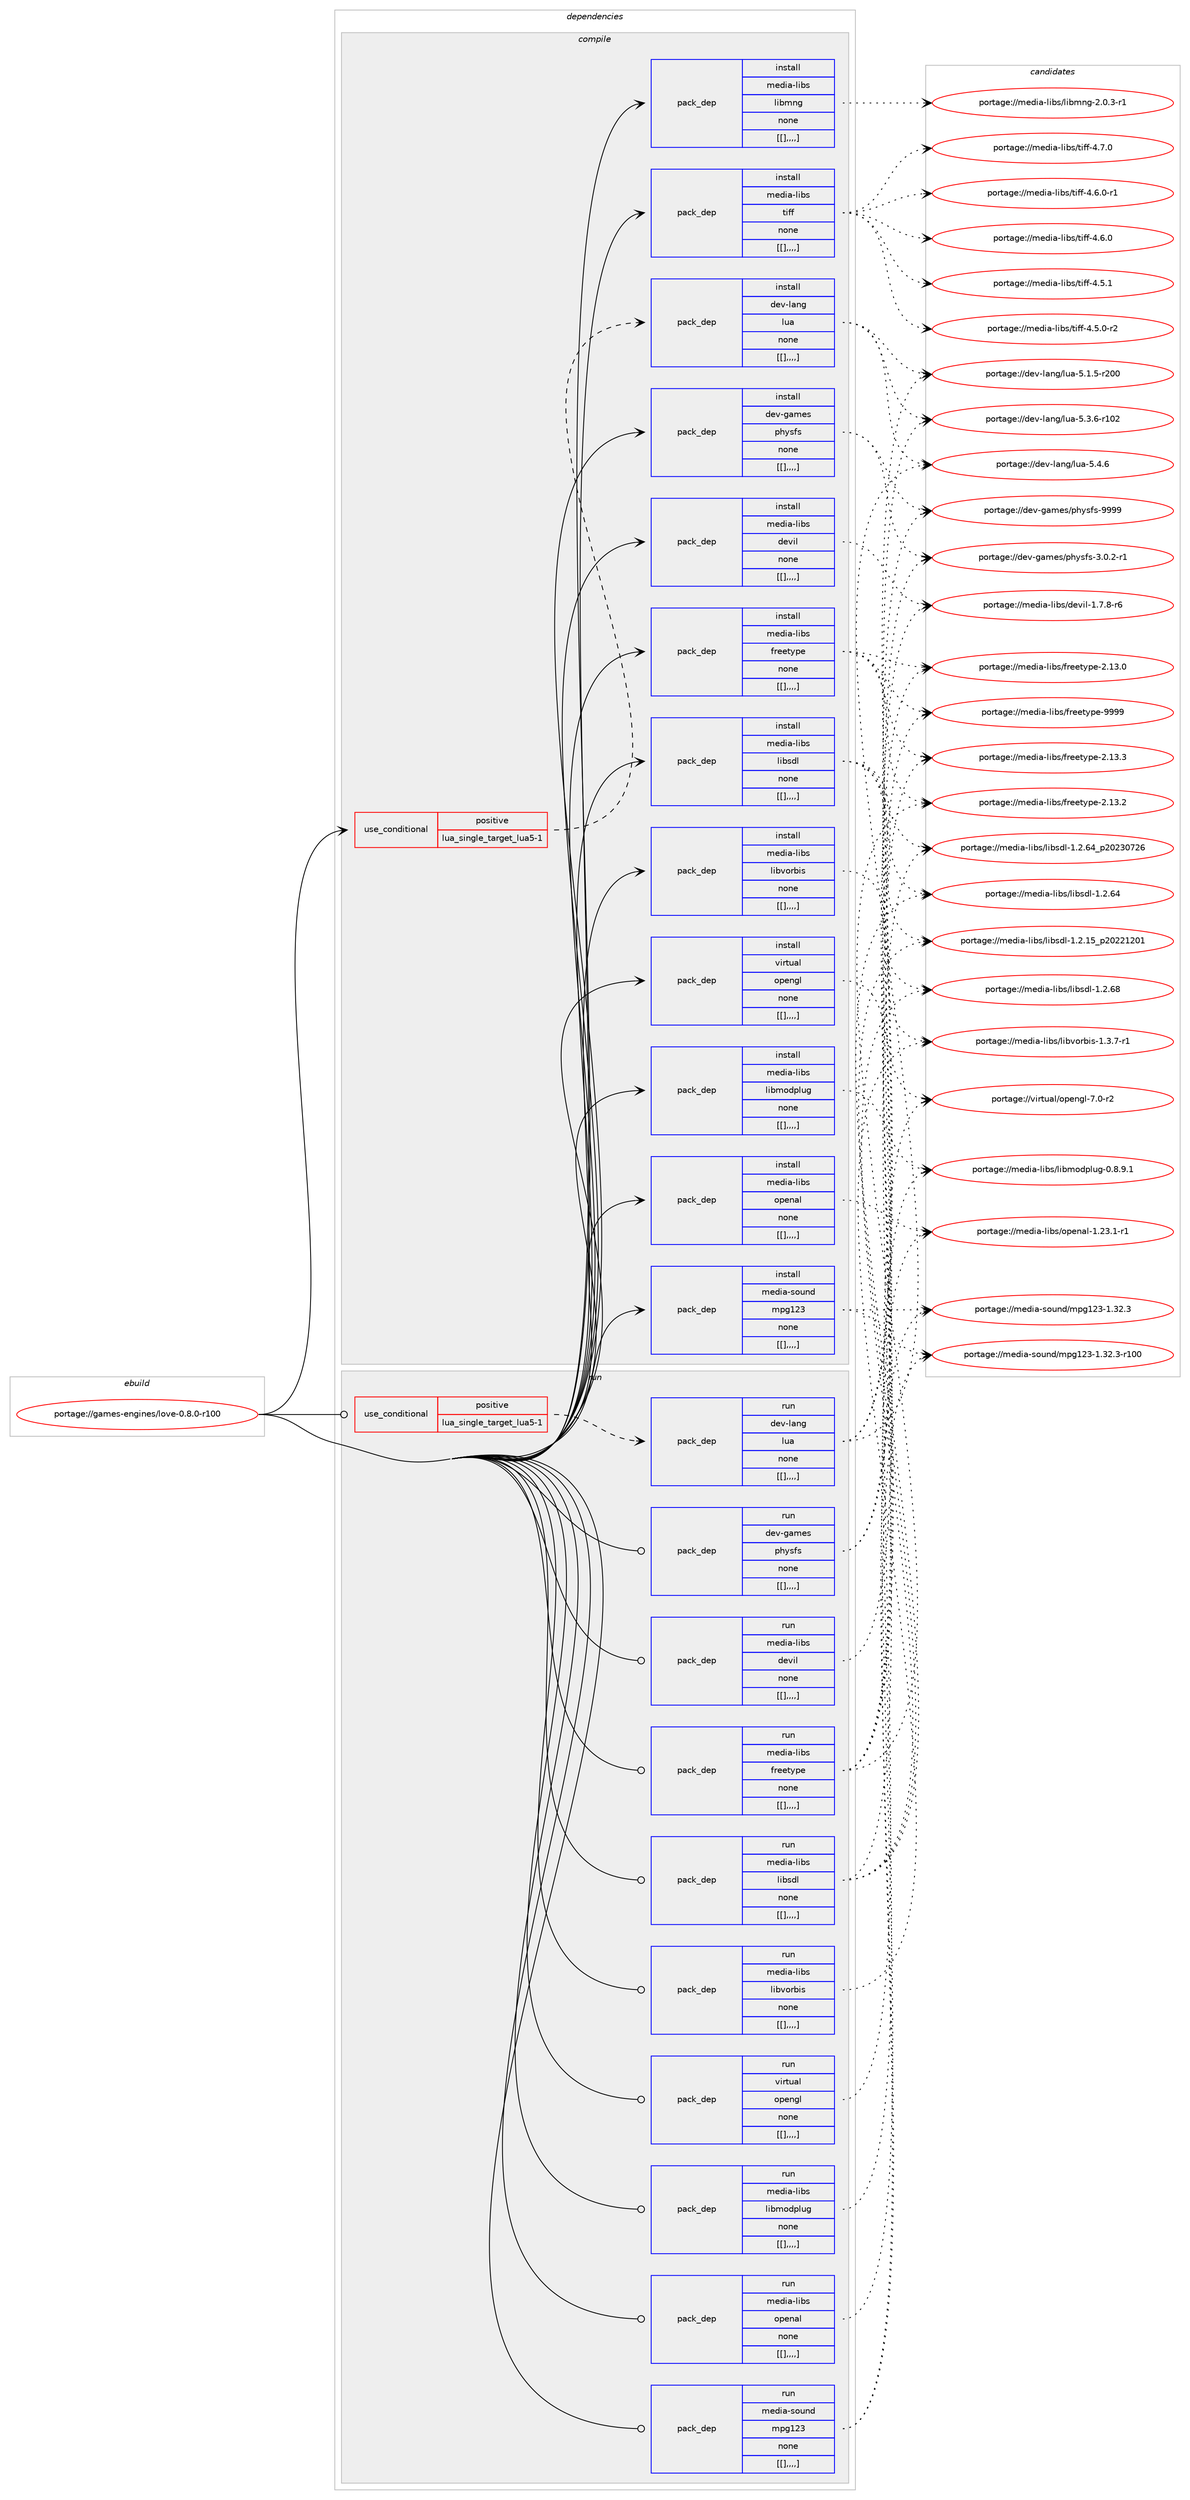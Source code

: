 digraph prolog {

# *************
# Graph options
# *************

newrank=true;
concentrate=true;
compound=true;
graph [rankdir=LR,fontname=Helvetica,fontsize=10,ranksep=1.5];#, ranksep=2.5, nodesep=0.2];
edge  [arrowhead=vee];
node  [fontname=Helvetica,fontsize=10];

# **********
# The ebuild
# **********

subgraph cluster_leftcol {
color=gray;
label=<<i>ebuild</i>>;
id [label="portage://games-engines/love-0.8.0-r100", color=red, width=4, href="../games-engines/love-0.8.0-r100.svg"];
}

# ****************
# The dependencies
# ****************

subgraph cluster_midcol {
color=gray;
label=<<i>dependencies</i>>;
subgraph cluster_compile {
fillcolor="#eeeeee";
style=filled;
label=<<i>compile</i>>;
subgraph cond66150 {
dependency233555 [label=<<TABLE BORDER="0" CELLBORDER="1" CELLSPACING="0" CELLPADDING="4"><TR><TD ROWSPAN="3" CELLPADDING="10">use_conditional</TD></TR><TR><TD>positive</TD></TR><TR><TD>lua_single_target_lua5-1</TD></TR></TABLE>>, shape=none, color=red];
subgraph pack165917 {
dependency233556 [label=<<TABLE BORDER="0" CELLBORDER="1" CELLSPACING="0" CELLPADDING="4" WIDTH="220"><TR><TD ROWSPAN="6" CELLPADDING="30">pack_dep</TD></TR><TR><TD WIDTH="110">install</TD></TR><TR><TD>dev-lang</TD></TR><TR><TD>lua</TD></TR><TR><TD>none</TD></TR><TR><TD>[[],,,,]</TD></TR></TABLE>>, shape=none, color=blue];
}
dependency233555:e -> dependency233556:w [weight=20,style="dashed",arrowhead="vee"];
}
id:e -> dependency233555:w [weight=20,style="solid",arrowhead="vee"];
subgraph pack165918 {
dependency233557 [label=<<TABLE BORDER="0" CELLBORDER="1" CELLSPACING="0" CELLPADDING="4" WIDTH="220"><TR><TD ROWSPAN="6" CELLPADDING="30">pack_dep</TD></TR><TR><TD WIDTH="110">install</TD></TR><TR><TD>dev-games</TD></TR><TR><TD>physfs</TD></TR><TR><TD>none</TD></TR><TR><TD>[[],,,,]</TD></TR></TABLE>>, shape=none, color=blue];
}
id:e -> dependency233557:w [weight=20,style="solid",arrowhead="vee"];
subgraph pack165919 {
dependency233558 [label=<<TABLE BORDER="0" CELLBORDER="1" CELLSPACING="0" CELLPADDING="4" WIDTH="220"><TR><TD ROWSPAN="6" CELLPADDING="30">pack_dep</TD></TR><TR><TD WIDTH="110">install</TD></TR><TR><TD>media-libs</TD></TR><TR><TD>devil</TD></TR><TR><TD>none</TD></TR><TR><TD>[[],,,,]</TD></TR></TABLE>>, shape=none, color=blue];
}
id:e -> dependency233558:w [weight=20,style="solid",arrowhead="vee"];
subgraph pack165920 {
dependency233559 [label=<<TABLE BORDER="0" CELLBORDER="1" CELLSPACING="0" CELLPADDING="4" WIDTH="220"><TR><TD ROWSPAN="6" CELLPADDING="30">pack_dep</TD></TR><TR><TD WIDTH="110">install</TD></TR><TR><TD>media-libs</TD></TR><TR><TD>freetype</TD></TR><TR><TD>none</TD></TR><TR><TD>[[],,,,]</TD></TR></TABLE>>, shape=none, color=blue];
}
id:e -> dependency233559:w [weight=20,style="solid",arrowhead="vee"];
subgraph pack165921 {
dependency233560 [label=<<TABLE BORDER="0" CELLBORDER="1" CELLSPACING="0" CELLPADDING="4" WIDTH="220"><TR><TD ROWSPAN="6" CELLPADDING="30">pack_dep</TD></TR><TR><TD WIDTH="110">install</TD></TR><TR><TD>media-libs</TD></TR><TR><TD>libmng</TD></TR><TR><TD>none</TD></TR><TR><TD>[[],,,,]</TD></TR></TABLE>>, shape=none, color=blue];
}
id:e -> dependency233560:w [weight=20,style="solid",arrowhead="vee"];
subgraph pack165922 {
dependency233561 [label=<<TABLE BORDER="0" CELLBORDER="1" CELLSPACING="0" CELLPADDING="4" WIDTH="220"><TR><TD ROWSPAN="6" CELLPADDING="30">pack_dep</TD></TR><TR><TD WIDTH="110">install</TD></TR><TR><TD>media-libs</TD></TR><TR><TD>libmodplug</TD></TR><TR><TD>none</TD></TR><TR><TD>[[],,,,]</TD></TR></TABLE>>, shape=none, color=blue];
}
id:e -> dependency233561:w [weight=20,style="solid",arrowhead="vee"];
subgraph pack165923 {
dependency233562 [label=<<TABLE BORDER="0" CELLBORDER="1" CELLSPACING="0" CELLPADDING="4" WIDTH="220"><TR><TD ROWSPAN="6" CELLPADDING="30">pack_dep</TD></TR><TR><TD WIDTH="110">install</TD></TR><TR><TD>media-libs</TD></TR><TR><TD>libsdl</TD></TR><TR><TD>none</TD></TR><TR><TD>[[],,,,]</TD></TR></TABLE>>, shape=none, color=blue];
}
id:e -> dependency233562:w [weight=20,style="solid",arrowhead="vee"];
subgraph pack165924 {
dependency233563 [label=<<TABLE BORDER="0" CELLBORDER="1" CELLSPACING="0" CELLPADDING="4" WIDTH="220"><TR><TD ROWSPAN="6" CELLPADDING="30">pack_dep</TD></TR><TR><TD WIDTH="110">install</TD></TR><TR><TD>media-libs</TD></TR><TR><TD>libvorbis</TD></TR><TR><TD>none</TD></TR><TR><TD>[[],,,,]</TD></TR></TABLE>>, shape=none, color=blue];
}
id:e -> dependency233563:w [weight=20,style="solid",arrowhead="vee"];
subgraph pack165925 {
dependency233564 [label=<<TABLE BORDER="0" CELLBORDER="1" CELLSPACING="0" CELLPADDING="4" WIDTH="220"><TR><TD ROWSPAN="6" CELLPADDING="30">pack_dep</TD></TR><TR><TD WIDTH="110">install</TD></TR><TR><TD>media-libs</TD></TR><TR><TD>openal</TD></TR><TR><TD>none</TD></TR><TR><TD>[[],,,,]</TD></TR></TABLE>>, shape=none, color=blue];
}
id:e -> dependency233564:w [weight=20,style="solid",arrowhead="vee"];
subgraph pack165926 {
dependency233565 [label=<<TABLE BORDER="0" CELLBORDER="1" CELLSPACING="0" CELLPADDING="4" WIDTH="220"><TR><TD ROWSPAN="6" CELLPADDING="30">pack_dep</TD></TR><TR><TD WIDTH="110">install</TD></TR><TR><TD>media-libs</TD></TR><TR><TD>tiff</TD></TR><TR><TD>none</TD></TR><TR><TD>[[],,,,]</TD></TR></TABLE>>, shape=none, color=blue];
}
id:e -> dependency233565:w [weight=20,style="solid",arrowhead="vee"];
subgraph pack165927 {
dependency233566 [label=<<TABLE BORDER="0" CELLBORDER="1" CELLSPACING="0" CELLPADDING="4" WIDTH="220"><TR><TD ROWSPAN="6" CELLPADDING="30">pack_dep</TD></TR><TR><TD WIDTH="110">install</TD></TR><TR><TD>media-sound</TD></TR><TR><TD>mpg123</TD></TR><TR><TD>none</TD></TR><TR><TD>[[],,,,]</TD></TR></TABLE>>, shape=none, color=blue];
}
id:e -> dependency233566:w [weight=20,style="solid",arrowhead="vee"];
subgraph pack165928 {
dependency233567 [label=<<TABLE BORDER="0" CELLBORDER="1" CELLSPACING="0" CELLPADDING="4" WIDTH="220"><TR><TD ROWSPAN="6" CELLPADDING="30">pack_dep</TD></TR><TR><TD WIDTH="110">install</TD></TR><TR><TD>virtual</TD></TR><TR><TD>opengl</TD></TR><TR><TD>none</TD></TR><TR><TD>[[],,,,]</TD></TR></TABLE>>, shape=none, color=blue];
}
id:e -> dependency233567:w [weight=20,style="solid",arrowhead="vee"];
}
subgraph cluster_compileandrun {
fillcolor="#eeeeee";
style=filled;
label=<<i>compile and run</i>>;
}
subgraph cluster_run {
fillcolor="#eeeeee";
style=filled;
label=<<i>run</i>>;
subgraph cond66151 {
dependency233568 [label=<<TABLE BORDER="0" CELLBORDER="1" CELLSPACING="0" CELLPADDING="4"><TR><TD ROWSPAN="3" CELLPADDING="10">use_conditional</TD></TR><TR><TD>positive</TD></TR><TR><TD>lua_single_target_lua5-1</TD></TR></TABLE>>, shape=none, color=red];
subgraph pack165929 {
dependency233569 [label=<<TABLE BORDER="0" CELLBORDER="1" CELLSPACING="0" CELLPADDING="4" WIDTH="220"><TR><TD ROWSPAN="6" CELLPADDING="30">pack_dep</TD></TR><TR><TD WIDTH="110">run</TD></TR><TR><TD>dev-lang</TD></TR><TR><TD>lua</TD></TR><TR><TD>none</TD></TR><TR><TD>[[],,,,]</TD></TR></TABLE>>, shape=none, color=blue];
}
dependency233568:e -> dependency233569:w [weight=20,style="dashed",arrowhead="vee"];
}
id:e -> dependency233568:w [weight=20,style="solid",arrowhead="odot"];
subgraph pack165930 {
dependency233570 [label=<<TABLE BORDER="0" CELLBORDER="1" CELLSPACING="0" CELLPADDING="4" WIDTH="220"><TR><TD ROWSPAN="6" CELLPADDING="30">pack_dep</TD></TR><TR><TD WIDTH="110">run</TD></TR><TR><TD>dev-games</TD></TR><TR><TD>physfs</TD></TR><TR><TD>none</TD></TR><TR><TD>[[],,,,]</TD></TR></TABLE>>, shape=none, color=blue];
}
id:e -> dependency233570:w [weight=20,style="solid",arrowhead="odot"];
subgraph pack165931 {
dependency233571 [label=<<TABLE BORDER="0" CELLBORDER="1" CELLSPACING="0" CELLPADDING="4" WIDTH="220"><TR><TD ROWSPAN="6" CELLPADDING="30">pack_dep</TD></TR><TR><TD WIDTH="110">run</TD></TR><TR><TD>media-libs</TD></TR><TR><TD>devil</TD></TR><TR><TD>none</TD></TR><TR><TD>[[],,,,]</TD></TR></TABLE>>, shape=none, color=blue];
}
id:e -> dependency233571:w [weight=20,style="solid",arrowhead="odot"];
subgraph pack165932 {
dependency233572 [label=<<TABLE BORDER="0" CELLBORDER="1" CELLSPACING="0" CELLPADDING="4" WIDTH="220"><TR><TD ROWSPAN="6" CELLPADDING="30">pack_dep</TD></TR><TR><TD WIDTH="110">run</TD></TR><TR><TD>media-libs</TD></TR><TR><TD>freetype</TD></TR><TR><TD>none</TD></TR><TR><TD>[[],,,,]</TD></TR></TABLE>>, shape=none, color=blue];
}
id:e -> dependency233572:w [weight=20,style="solid",arrowhead="odot"];
subgraph pack165933 {
dependency233573 [label=<<TABLE BORDER="0" CELLBORDER="1" CELLSPACING="0" CELLPADDING="4" WIDTH="220"><TR><TD ROWSPAN="6" CELLPADDING="30">pack_dep</TD></TR><TR><TD WIDTH="110">run</TD></TR><TR><TD>media-libs</TD></TR><TR><TD>libmodplug</TD></TR><TR><TD>none</TD></TR><TR><TD>[[],,,,]</TD></TR></TABLE>>, shape=none, color=blue];
}
id:e -> dependency233573:w [weight=20,style="solid",arrowhead="odot"];
subgraph pack165934 {
dependency233574 [label=<<TABLE BORDER="0" CELLBORDER="1" CELLSPACING="0" CELLPADDING="4" WIDTH="220"><TR><TD ROWSPAN="6" CELLPADDING="30">pack_dep</TD></TR><TR><TD WIDTH="110">run</TD></TR><TR><TD>media-libs</TD></TR><TR><TD>libsdl</TD></TR><TR><TD>none</TD></TR><TR><TD>[[],,,,]</TD></TR></TABLE>>, shape=none, color=blue];
}
id:e -> dependency233574:w [weight=20,style="solid",arrowhead="odot"];
subgraph pack165935 {
dependency233575 [label=<<TABLE BORDER="0" CELLBORDER="1" CELLSPACING="0" CELLPADDING="4" WIDTH="220"><TR><TD ROWSPAN="6" CELLPADDING="30">pack_dep</TD></TR><TR><TD WIDTH="110">run</TD></TR><TR><TD>media-libs</TD></TR><TR><TD>libvorbis</TD></TR><TR><TD>none</TD></TR><TR><TD>[[],,,,]</TD></TR></TABLE>>, shape=none, color=blue];
}
id:e -> dependency233575:w [weight=20,style="solid",arrowhead="odot"];
subgraph pack165936 {
dependency233576 [label=<<TABLE BORDER="0" CELLBORDER="1" CELLSPACING="0" CELLPADDING="4" WIDTH="220"><TR><TD ROWSPAN="6" CELLPADDING="30">pack_dep</TD></TR><TR><TD WIDTH="110">run</TD></TR><TR><TD>media-libs</TD></TR><TR><TD>openal</TD></TR><TR><TD>none</TD></TR><TR><TD>[[],,,,]</TD></TR></TABLE>>, shape=none, color=blue];
}
id:e -> dependency233576:w [weight=20,style="solid",arrowhead="odot"];
subgraph pack165937 {
dependency233577 [label=<<TABLE BORDER="0" CELLBORDER="1" CELLSPACING="0" CELLPADDING="4" WIDTH="220"><TR><TD ROWSPAN="6" CELLPADDING="30">pack_dep</TD></TR><TR><TD WIDTH="110">run</TD></TR><TR><TD>media-sound</TD></TR><TR><TD>mpg123</TD></TR><TR><TD>none</TD></TR><TR><TD>[[],,,,]</TD></TR></TABLE>>, shape=none, color=blue];
}
id:e -> dependency233577:w [weight=20,style="solid",arrowhead="odot"];
subgraph pack165938 {
dependency233578 [label=<<TABLE BORDER="0" CELLBORDER="1" CELLSPACING="0" CELLPADDING="4" WIDTH="220"><TR><TD ROWSPAN="6" CELLPADDING="30">pack_dep</TD></TR><TR><TD WIDTH="110">run</TD></TR><TR><TD>virtual</TD></TR><TR><TD>opengl</TD></TR><TR><TD>none</TD></TR><TR><TD>[[],,,,]</TD></TR></TABLE>>, shape=none, color=blue];
}
id:e -> dependency233578:w [weight=20,style="solid",arrowhead="odot"];
}
}

# **************
# The candidates
# **************

subgraph cluster_choices {
rank=same;
color=gray;
label=<<i>candidates</i>>;

subgraph choice165917 {
color=black;
nodesep=1;
choice10010111845108971101034710811797455346524654 [label="portage://dev-lang/lua-5.4.6", color=red, width=4,href="../dev-lang/lua-5.4.6.svg"];
choice1001011184510897110103471081179745534651465445114494850 [label="portage://dev-lang/lua-5.3.6-r102", color=red, width=4,href="../dev-lang/lua-5.3.6-r102.svg"];
choice1001011184510897110103471081179745534649465345114504848 [label="portage://dev-lang/lua-5.1.5-r200", color=red, width=4,href="../dev-lang/lua-5.1.5-r200.svg"];
dependency233556:e -> choice10010111845108971101034710811797455346524654:w [style=dotted,weight="100"];
dependency233556:e -> choice1001011184510897110103471081179745534651465445114494850:w [style=dotted,weight="100"];
dependency233556:e -> choice1001011184510897110103471081179745534649465345114504848:w [style=dotted,weight="100"];
}
subgraph choice165918 {
color=black;
nodesep=1;
choice1001011184510397109101115471121041211151021154557575757 [label="portage://dev-games/physfs-9999", color=red, width=4,href="../dev-games/physfs-9999.svg"];
choice1001011184510397109101115471121041211151021154551464846504511449 [label="portage://dev-games/physfs-3.0.2-r1", color=red, width=4,href="../dev-games/physfs-3.0.2-r1.svg"];
dependency233557:e -> choice1001011184510397109101115471121041211151021154557575757:w [style=dotted,weight="100"];
dependency233557:e -> choice1001011184510397109101115471121041211151021154551464846504511449:w [style=dotted,weight="100"];
}
subgraph choice165919 {
color=black;
nodesep=1;
choice109101100105974510810598115471001011181051084549465546564511454 [label="portage://media-libs/devil-1.7.8-r6", color=red, width=4,href="../media-libs/devil-1.7.8-r6.svg"];
dependency233558:e -> choice109101100105974510810598115471001011181051084549465546564511454:w [style=dotted,weight="100"];
}
subgraph choice165920 {
color=black;
nodesep=1;
choice109101100105974510810598115471021141011011161211121014557575757 [label="portage://media-libs/freetype-9999", color=red, width=4,href="../media-libs/freetype-9999.svg"];
choice1091011001059745108105981154710211410110111612111210145504649514651 [label="portage://media-libs/freetype-2.13.3", color=red, width=4,href="../media-libs/freetype-2.13.3.svg"];
choice1091011001059745108105981154710211410110111612111210145504649514650 [label="portage://media-libs/freetype-2.13.2", color=red, width=4,href="../media-libs/freetype-2.13.2.svg"];
choice1091011001059745108105981154710211410110111612111210145504649514648 [label="portage://media-libs/freetype-2.13.0", color=red, width=4,href="../media-libs/freetype-2.13.0.svg"];
dependency233559:e -> choice109101100105974510810598115471021141011011161211121014557575757:w [style=dotted,weight="100"];
dependency233559:e -> choice1091011001059745108105981154710211410110111612111210145504649514651:w [style=dotted,weight="100"];
dependency233559:e -> choice1091011001059745108105981154710211410110111612111210145504649514650:w [style=dotted,weight="100"];
dependency233559:e -> choice1091011001059745108105981154710211410110111612111210145504649514648:w [style=dotted,weight="100"];
}
subgraph choice165921 {
color=black;
nodesep=1;
choice10910110010597451081059811547108105981091101034550464846514511449 [label="portage://media-libs/libmng-2.0.3-r1", color=red, width=4,href="../media-libs/libmng-2.0.3-r1.svg"];
dependency233560:e -> choice10910110010597451081059811547108105981091101034550464846514511449:w [style=dotted,weight="100"];
}
subgraph choice165922 {
color=black;
nodesep=1;
choice10910110010597451081059811547108105981091111001121081171034548465646574649 [label="portage://media-libs/libmodplug-0.8.9.1", color=red, width=4,href="../media-libs/libmodplug-0.8.9.1.svg"];
dependency233561:e -> choice10910110010597451081059811547108105981091111001121081171034548465646574649:w [style=dotted,weight="100"];
}
subgraph choice165923 {
color=black;
nodesep=1;
choice109101100105974510810598115471081059811510010845494650465456 [label="portage://media-libs/libsdl-1.2.68", color=red, width=4,href="../media-libs/libsdl-1.2.68.svg"];
choice109101100105974510810598115471081059811510010845494650465452951125048505148555054 [label="portage://media-libs/libsdl-1.2.64_p20230726", color=red, width=4,href="../media-libs/libsdl-1.2.64_p20230726.svg"];
choice109101100105974510810598115471081059811510010845494650465452 [label="portage://media-libs/libsdl-1.2.64", color=red, width=4,href="../media-libs/libsdl-1.2.64.svg"];
choice109101100105974510810598115471081059811510010845494650464953951125048505049504849 [label="portage://media-libs/libsdl-1.2.15_p20221201", color=red, width=4,href="../media-libs/libsdl-1.2.15_p20221201.svg"];
dependency233562:e -> choice109101100105974510810598115471081059811510010845494650465456:w [style=dotted,weight="100"];
dependency233562:e -> choice109101100105974510810598115471081059811510010845494650465452951125048505148555054:w [style=dotted,weight="100"];
dependency233562:e -> choice109101100105974510810598115471081059811510010845494650465452:w [style=dotted,weight="100"];
dependency233562:e -> choice109101100105974510810598115471081059811510010845494650464953951125048505049504849:w [style=dotted,weight="100"];
}
subgraph choice165924 {
color=black;
nodesep=1;
choice1091011001059745108105981154710810598118111114981051154549465146554511449 [label="portage://media-libs/libvorbis-1.3.7-r1", color=red, width=4,href="../media-libs/libvorbis-1.3.7-r1.svg"];
dependency233563:e -> choice1091011001059745108105981154710810598118111114981051154549465146554511449:w [style=dotted,weight="100"];
}
subgraph choice165925 {
color=black;
nodesep=1;
choice1091011001059745108105981154711111210111097108454946505146494511449 [label="portage://media-libs/openal-1.23.1-r1", color=red, width=4,href="../media-libs/openal-1.23.1-r1.svg"];
dependency233564:e -> choice1091011001059745108105981154711111210111097108454946505146494511449:w [style=dotted,weight="100"];
}
subgraph choice165926 {
color=black;
nodesep=1;
choice10910110010597451081059811547116105102102455246554648 [label="portage://media-libs/tiff-4.7.0", color=red, width=4,href="../media-libs/tiff-4.7.0.svg"];
choice109101100105974510810598115471161051021024552465446484511449 [label="portage://media-libs/tiff-4.6.0-r1", color=red, width=4,href="../media-libs/tiff-4.6.0-r1.svg"];
choice10910110010597451081059811547116105102102455246544648 [label="portage://media-libs/tiff-4.6.0", color=red, width=4,href="../media-libs/tiff-4.6.0.svg"];
choice10910110010597451081059811547116105102102455246534649 [label="portage://media-libs/tiff-4.5.1", color=red, width=4,href="../media-libs/tiff-4.5.1.svg"];
choice109101100105974510810598115471161051021024552465346484511450 [label="portage://media-libs/tiff-4.5.0-r2", color=red, width=4,href="../media-libs/tiff-4.5.0-r2.svg"];
dependency233565:e -> choice10910110010597451081059811547116105102102455246554648:w [style=dotted,weight="100"];
dependency233565:e -> choice109101100105974510810598115471161051021024552465446484511449:w [style=dotted,weight="100"];
dependency233565:e -> choice10910110010597451081059811547116105102102455246544648:w [style=dotted,weight="100"];
dependency233565:e -> choice10910110010597451081059811547116105102102455246534649:w [style=dotted,weight="100"];
dependency233565:e -> choice109101100105974510810598115471161051021024552465346484511450:w [style=dotted,weight="100"];
}
subgraph choice165927 {
color=black;
nodesep=1;
choice1091011001059745115111117110100471091121034950514549465150465145114494848 [label="portage://media-sound/mpg123-1.32.3-r100", color=red, width=4,href="../media-sound/mpg123-1.32.3-r100.svg"];
choice10910110010597451151111171101004710911210349505145494651504651 [label="portage://media-sound/mpg123-1.32.3", color=red, width=4,href="../media-sound/mpg123-1.32.3.svg"];
dependency233566:e -> choice1091011001059745115111117110100471091121034950514549465150465145114494848:w [style=dotted,weight="100"];
dependency233566:e -> choice10910110010597451151111171101004710911210349505145494651504651:w [style=dotted,weight="100"];
}
subgraph choice165928 {
color=black;
nodesep=1;
choice1181051141161179710847111112101110103108455546484511450 [label="portage://virtual/opengl-7.0-r2", color=red, width=4,href="../virtual/opengl-7.0-r2.svg"];
dependency233567:e -> choice1181051141161179710847111112101110103108455546484511450:w [style=dotted,weight="100"];
}
subgraph choice165929 {
color=black;
nodesep=1;
choice10010111845108971101034710811797455346524654 [label="portage://dev-lang/lua-5.4.6", color=red, width=4,href="../dev-lang/lua-5.4.6.svg"];
choice1001011184510897110103471081179745534651465445114494850 [label="portage://dev-lang/lua-5.3.6-r102", color=red, width=4,href="../dev-lang/lua-5.3.6-r102.svg"];
choice1001011184510897110103471081179745534649465345114504848 [label="portage://dev-lang/lua-5.1.5-r200", color=red, width=4,href="../dev-lang/lua-5.1.5-r200.svg"];
dependency233569:e -> choice10010111845108971101034710811797455346524654:w [style=dotted,weight="100"];
dependency233569:e -> choice1001011184510897110103471081179745534651465445114494850:w [style=dotted,weight="100"];
dependency233569:e -> choice1001011184510897110103471081179745534649465345114504848:w [style=dotted,weight="100"];
}
subgraph choice165930 {
color=black;
nodesep=1;
choice1001011184510397109101115471121041211151021154557575757 [label="portage://dev-games/physfs-9999", color=red, width=4,href="../dev-games/physfs-9999.svg"];
choice1001011184510397109101115471121041211151021154551464846504511449 [label="portage://dev-games/physfs-3.0.2-r1", color=red, width=4,href="../dev-games/physfs-3.0.2-r1.svg"];
dependency233570:e -> choice1001011184510397109101115471121041211151021154557575757:w [style=dotted,weight="100"];
dependency233570:e -> choice1001011184510397109101115471121041211151021154551464846504511449:w [style=dotted,weight="100"];
}
subgraph choice165931 {
color=black;
nodesep=1;
choice109101100105974510810598115471001011181051084549465546564511454 [label="portage://media-libs/devil-1.7.8-r6", color=red, width=4,href="../media-libs/devil-1.7.8-r6.svg"];
dependency233571:e -> choice109101100105974510810598115471001011181051084549465546564511454:w [style=dotted,weight="100"];
}
subgraph choice165932 {
color=black;
nodesep=1;
choice109101100105974510810598115471021141011011161211121014557575757 [label="portage://media-libs/freetype-9999", color=red, width=4,href="../media-libs/freetype-9999.svg"];
choice1091011001059745108105981154710211410110111612111210145504649514651 [label="portage://media-libs/freetype-2.13.3", color=red, width=4,href="../media-libs/freetype-2.13.3.svg"];
choice1091011001059745108105981154710211410110111612111210145504649514650 [label="portage://media-libs/freetype-2.13.2", color=red, width=4,href="../media-libs/freetype-2.13.2.svg"];
choice1091011001059745108105981154710211410110111612111210145504649514648 [label="portage://media-libs/freetype-2.13.0", color=red, width=4,href="../media-libs/freetype-2.13.0.svg"];
dependency233572:e -> choice109101100105974510810598115471021141011011161211121014557575757:w [style=dotted,weight="100"];
dependency233572:e -> choice1091011001059745108105981154710211410110111612111210145504649514651:w [style=dotted,weight="100"];
dependency233572:e -> choice1091011001059745108105981154710211410110111612111210145504649514650:w [style=dotted,weight="100"];
dependency233572:e -> choice1091011001059745108105981154710211410110111612111210145504649514648:w [style=dotted,weight="100"];
}
subgraph choice165933 {
color=black;
nodesep=1;
choice10910110010597451081059811547108105981091111001121081171034548465646574649 [label="portage://media-libs/libmodplug-0.8.9.1", color=red, width=4,href="../media-libs/libmodplug-0.8.9.1.svg"];
dependency233573:e -> choice10910110010597451081059811547108105981091111001121081171034548465646574649:w [style=dotted,weight="100"];
}
subgraph choice165934 {
color=black;
nodesep=1;
choice109101100105974510810598115471081059811510010845494650465456 [label="portage://media-libs/libsdl-1.2.68", color=red, width=4,href="../media-libs/libsdl-1.2.68.svg"];
choice109101100105974510810598115471081059811510010845494650465452951125048505148555054 [label="portage://media-libs/libsdl-1.2.64_p20230726", color=red, width=4,href="../media-libs/libsdl-1.2.64_p20230726.svg"];
choice109101100105974510810598115471081059811510010845494650465452 [label="portage://media-libs/libsdl-1.2.64", color=red, width=4,href="../media-libs/libsdl-1.2.64.svg"];
choice109101100105974510810598115471081059811510010845494650464953951125048505049504849 [label="portage://media-libs/libsdl-1.2.15_p20221201", color=red, width=4,href="../media-libs/libsdl-1.2.15_p20221201.svg"];
dependency233574:e -> choice109101100105974510810598115471081059811510010845494650465456:w [style=dotted,weight="100"];
dependency233574:e -> choice109101100105974510810598115471081059811510010845494650465452951125048505148555054:w [style=dotted,weight="100"];
dependency233574:e -> choice109101100105974510810598115471081059811510010845494650465452:w [style=dotted,weight="100"];
dependency233574:e -> choice109101100105974510810598115471081059811510010845494650464953951125048505049504849:w [style=dotted,weight="100"];
}
subgraph choice165935 {
color=black;
nodesep=1;
choice1091011001059745108105981154710810598118111114981051154549465146554511449 [label="portage://media-libs/libvorbis-1.3.7-r1", color=red, width=4,href="../media-libs/libvorbis-1.3.7-r1.svg"];
dependency233575:e -> choice1091011001059745108105981154710810598118111114981051154549465146554511449:w [style=dotted,weight="100"];
}
subgraph choice165936 {
color=black;
nodesep=1;
choice1091011001059745108105981154711111210111097108454946505146494511449 [label="portage://media-libs/openal-1.23.1-r1", color=red, width=4,href="../media-libs/openal-1.23.1-r1.svg"];
dependency233576:e -> choice1091011001059745108105981154711111210111097108454946505146494511449:w [style=dotted,weight="100"];
}
subgraph choice165937 {
color=black;
nodesep=1;
choice1091011001059745115111117110100471091121034950514549465150465145114494848 [label="portage://media-sound/mpg123-1.32.3-r100", color=red, width=4,href="../media-sound/mpg123-1.32.3-r100.svg"];
choice10910110010597451151111171101004710911210349505145494651504651 [label="portage://media-sound/mpg123-1.32.3", color=red, width=4,href="../media-sound/mpg123-1.32.3.svg"];
dependency233577:e -> choice1091011001059745115111117110100471091121034950514549465150465145114494848:w [style=dotted,weight="100"];
dependency233577:e -> choice10910110010597451151111171101004710911210349505145494651504651:w [style=dotted,weight="100"];
}
subgraph choice165938 {
color=black;
nodesep=1;
choice1181051141161179710847111112101110103108455546484511450 [label="portage://virtual/opengl-7.0-r2", color=red, width=4,href="../virtual/opengl-7.0-r2.svg"];
dependency233578:e -> choice1181051141161179710847111112101110103108455546484511450:w [style=dotted,weight="100"];
}
}

}

